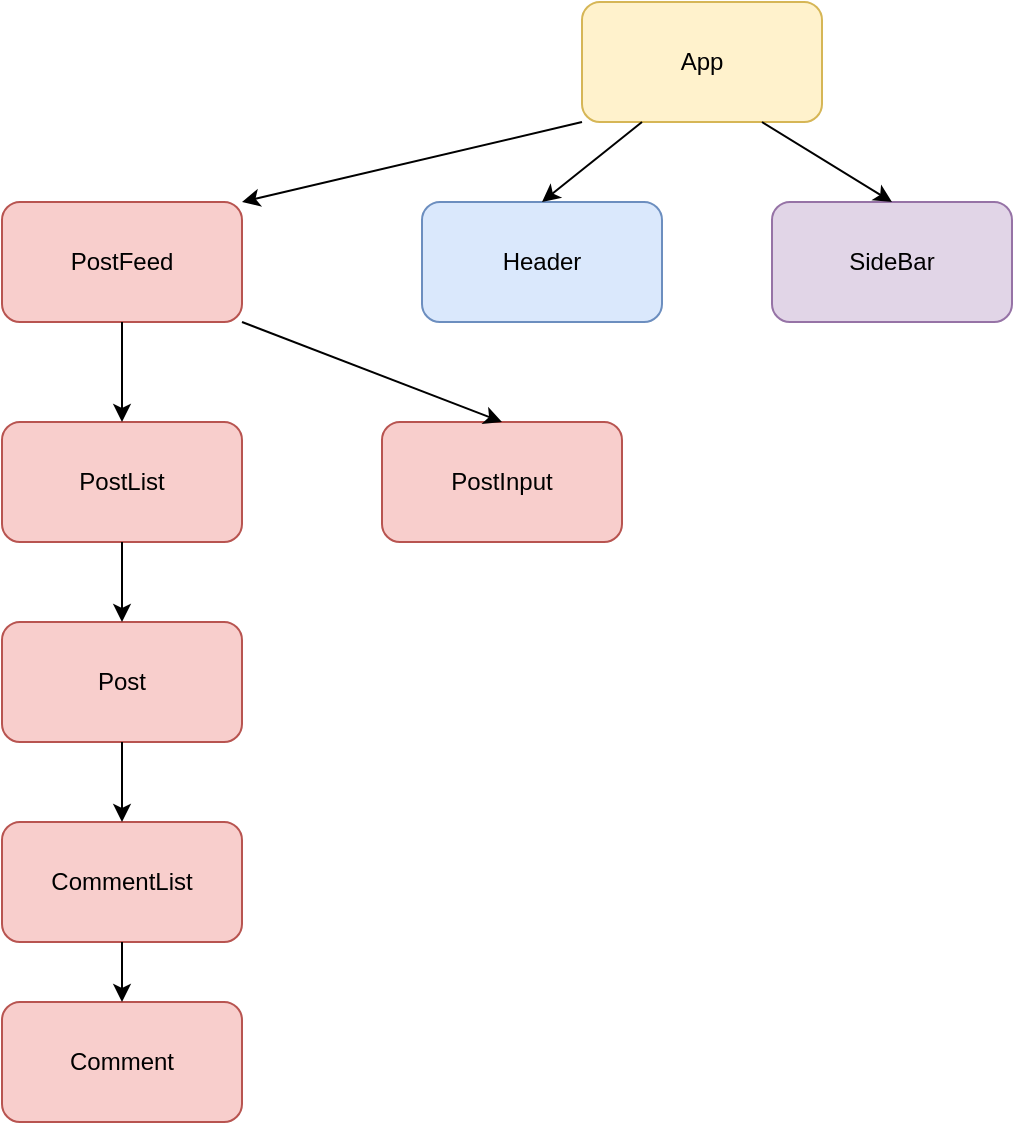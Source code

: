 <mxfile version="24.7.17">
  <diagram name="Page-1" id="BhZsEEwpfFI2aC-8n_iw">
    <mxGraphModel dx="794" dy="473" grid="1" gridSize="10" guides="1" tooltips="1" connect="1" arrows="1" fold="1" page="1" pageScale="1" pageWidth="850" pageHeight="1100" math="0" shadow="0">
      <root>
        <mxCell id="0" />
        <mxCell id="1" parent="0" />
        <mxCell id="_tgrF3ttfr27xAKzLVY1-1" value="App" style="rounded=1;whiteSpace=wrap;html=1;fillColor=#fff2cc;strokeColor=#d6b656;" vertex="1" parent="1">
          <mxGeometry x="330" y="60" width="120" height="60" as="geometry" />
        </mxCell>
        <mxCell id="_tgrF3ttfr27xAKzLVY1-2" value="PostFeed" style="rounded=1;whiteSpace=wrap;html=1;fillColor=#f8cecc;strokeColor=#b85450;" vertex="1" parent="1">
          <mxGeometry x="40" y="160" width="120" height="60" as="geometry" />
        </mxCell>
        <mxCell id="_tgrF3ttfr27xAKzLVY1-3" value="PostList" style="rounded=1;whiteSpace=wrap;html=1;fillColor=#f8cecc;strokeColor=#b85450;" vertex="1" parent="1">
          <mxGeometry x="40" y="270" width="120" height="60" as="geometry" />
        </mxCell>
        <mxCell id="_tgrF3ttfr27xAKzLVY1-4" value="Post" style="rounded=1;whiteSpace=wrap;html=1;fillColor=#f8cecc;strokeColor=#b85450;" vertex="1" parent="1">
          <mxGeometry x="40" y="370" width="120" height="60" as="geometry" />
        </mxCell>
        <mxCell id="_tgrF3ttfr27xAKzLVY1-5" value="CommentList" style="rounded=1;whiteSpace=wrap;html=1;fillColor=#f8cecc;strokeColor=#b85450;" vertex="1" parent="1">
          <mxGeometry x="40" y="470" width="120" height="60" as="geometry" />
        </mxCell>
        <mxCell id="_tgrF3ttfr27xAKzLVY1-6" value="Comment" style="rounded=1;whiteSpace=wrap;html=1;fillColor=#f8cecc;strokeColor=#b85450;" vertex="1" parent="1">
          <mxGeometry x="40" y="560" width="120" height="60" as="geometry" />
        </mxCell>
        <mxCell id="_tgrF3ttfr27xAKzLVY1-7" value="" style="endArrow=classic;html=1;rounded=0;exitX=0;exitY=1;exitDx=0;exitDy=0;entryX=1;entryY=0;entryDx=0;entryDy=0;" edge="1" parent="1" source="_tgrF3ttfr27xAKzLVY1-1" target="_tgrF3ttfr27xAKzLVY1-2">
          <mxGeometry width="50" height="50" relative="1" as="geometry">
            <mxPoint x="370" y="390" as="sourcePoint" />
            <mxPoint x="420" y="340" as="targetPoint" />
          </mxGeometry>
        </mxCell>
        <mxCell id="_tgrF3ttfr27xAKzLVY1-8" value="" style="endArrow=classic;html=1;rounded=0;exitX=0.5;exitY=1;exitDx=0;exitDy=0;entryX=0.5;entryY=0;entryDx=0;entryDy=0;" edge="1" parent="1" source="_tgrF3ttfr27xAKzLVY1-2" target="_tgrF3ttfr27xAKzLVY1-3">
          <mxGeometry width="50" height="50" relative="1" as="geometry">
            <mxPoint x="250" y="390" as="sourcePoint" />
            <mxPoint x="300" y="340" as="targetPoint" />
          </mxGeometry>
        </mxCell>
        <mxCell id="_tgrF3ttfr27xAKzLVY1-9" value="" style="endArrow=classic;html=1;rounded=0;exitX=0.5;exitY=1;exitDx=0;exitDy=0;entryX=0.5;entryY=0;entryDx=0;entryDy=0;" edge="1" parent="1" source="_tgrF3ttfr27xAKzLVY1-3" target="_tgrF3ttfr27xAKzLVY1-4">
          <mxGeometry width="50" height="50" relative="1" as="geometry">
            <mxPoint x="250" y="390" as="sourcePoint" />
            <mxPoint x="300" y="340" as="targetPoint" />
          </mxGeometry>
        </mxCell>
        <mxCell id="_tgrF3ttfr27xAKzLVY1-10" value="" style="endArrow=classic;html=1;rounded=0;exitX=0.5;exitY=1;exitDx=0;exitDy=0;" edge="1" parent="1" source="_tgrF3ttfr27xAKzLVY1-4" target="_tgrF3ttfr27xAKzLVY1-5">
          <mxGeometry width="50" height="50" relative="1" as="geometry">
            <mxPoint x="250" y="390" as="sourcePoint" />
            <mxPoint x="300" y="340" as="targetPoint" />
          </mxGeometry>
        </mxCell>
        <mxCell id="_tgrF3ttfr27xAKzLVY1-11" value="" style="endArrow=classic;html=1;rounded=0;exitX=0.5;exitY=1;exitDx=0;exitDy=0;entryX=0.5;entryY=0;entryDx=0;entryDy=0;" edge="1" parent="1" source="_tgrF3ttfr27xAKzLVY1-5" target="_tgrF3ttfr27xAKzLVY1-6">
          <mxGeometry width="50" height="50" relative="1" as="geometry">
            <mxPoint x="250" y="490" as="sourcePoint" />
            <mxPoint x="300" y="440" as="targetPoint" />
          </mxGeometry>
        </mxCell>
        <mxCell id="_tgrF3ttfr27xAKzLVY1-12" value="Header" style="rounded=1;whiteSpace=wrap;html=1;fillColor=#dae8fc;strokeColor=#6c8ebf;" vertex="1" parent="1">
          <mxGeometry x="250" y="160" width="120" height="60" as="geometry" />
        </mxCell>
        <mxCell id="_tgrF3ttfr27xAKzLVY1-13" value="" style="endArrow=classic;html=1;rounded=0;exitX=0.25;exitY=1;exitDx=0;exitDy=0;entryX=0.5;entryY=0;entryDx=0;entryDy=0;" edge="1" parent="1" source="_tgrF3ttfr27xAKzLVY1-1" target="_tgrF3ttfr27xAKzLVY1-12">
          <mxGeometry width="50" height="50" relative="1" as="geometry">
            <mxPoint x="280" y="270" as="sourcePoint" />
            <mxPoint x="330" y="220" as="targetPoint" />
          </mxGeometry>
        </mxCell>
        <mxCell id="_tgrF3ttfr27xAKzLVY1-14" value="SideBar" style="rounded=1;whiteSpace=wrap;html=1;fillColor=#e1d5e7;strokeColor=#9673a6;" vertex="1" parent="1">
          <mxGeometry x="425" y="160" width="120" height="60" as="geometry" />
        </mxCell>
        <mxCell id="_tgrF3ttfr27xAKzLVY1-15" value="" style="endArrow=classic;html=1;rounded=0;exitX=0.75;exitY=1;exitDx=0;exitDy=0;entryX=0.5;entryY=0;entryDx=0;entryDy=0;" edge="1" parent="1" source="_tgrF3ttfr27xAKzLVY1-1" target="_tgrF3ttfr27xAKzLVY1-14">
          <mxGeometry width="50" height="50" relative="1" as="geometry">
            <mxPoint x="390" y="270" as="sourcePoint" />
            <mxPoint x="440" y="220" as="targetPoint" />
          </mxGeometry>
        </mxCell>
        <mxCell id="_tgrF3ttfr27xAKzLVY1-18" value="PostInput" style="rounded=1;whiteSpace=wrap;html=1;fillColor=#f8cecc;strokeColor=#b85450;" vertex="1" parent="1">
          <mxGeometry x="230" y="270" width="120" height="60" as="geometry" />
        </mxCell>
        <mxCell id="_tgrF3ttfr27xAKzLVY1-19" value="" style="endArrow=classic;html=1;rounded=0;exitX=1;exitY=1;exitDx=0;exitDy=0;entryX=0.5;entryY=0;entryDx=0;entryDy=0;" edge="1" parent="1" source="_tgrF3ttfr27xAKzLVY1-2" target="_tgrF3ttfr27xAKzLVY1-18">
          <mxGeometry width="50" height="50" relative="1" as="geometry">
            <mxPoint x="350" y="370" as="sourcePoint" />
            <mxPoint x="400" y="320" as="targetPoint" />
          </mxGeometry>
        </mxCell>
      </root>
    </mxGraphModel>
  </diagram>
</mxfile>
